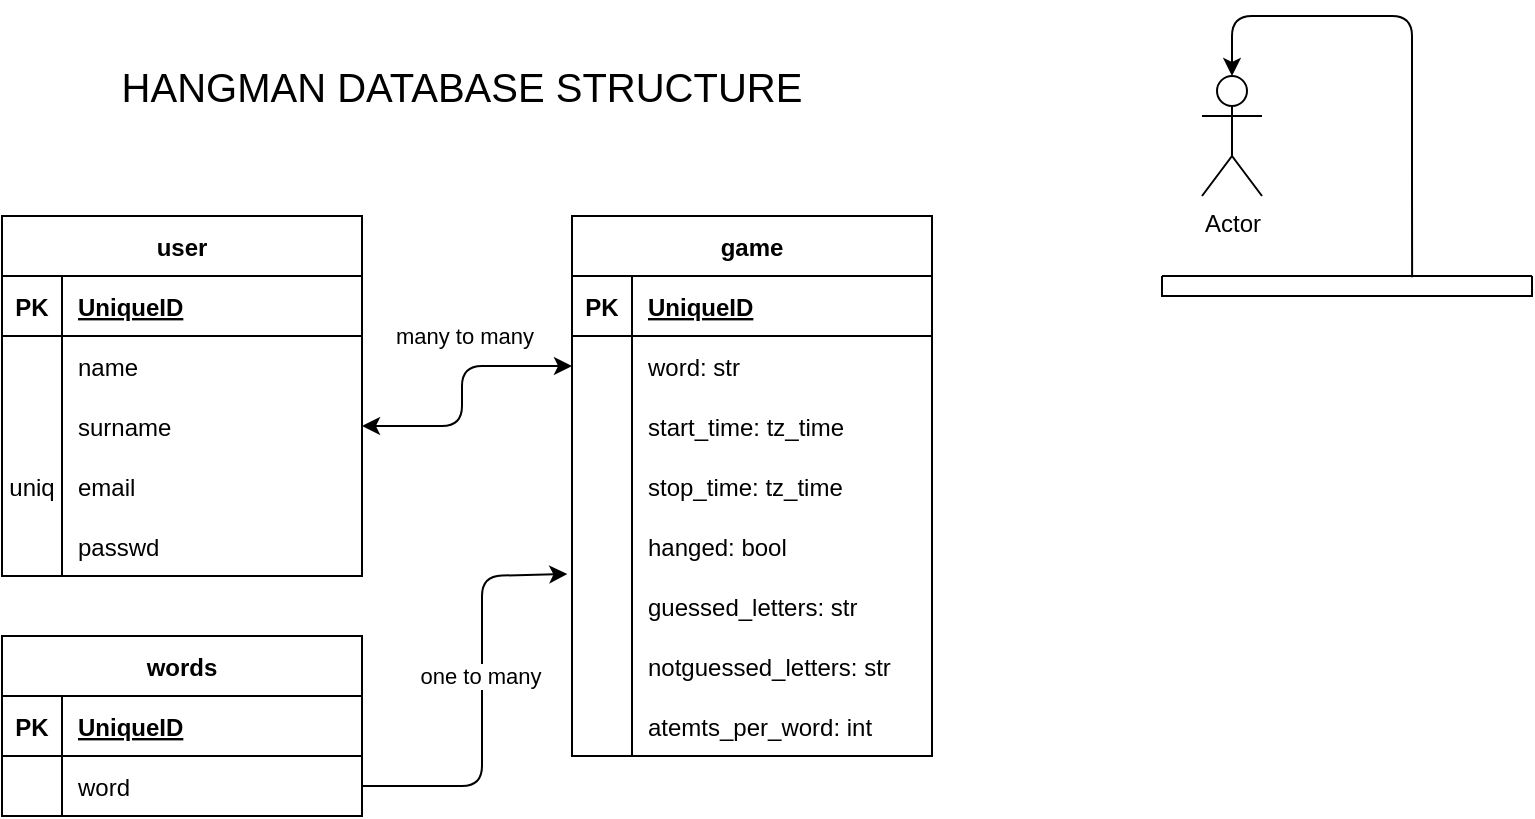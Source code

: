 <mxfile>
    <diagram id="R2nAKbIdOK8O8dThRkTk" name="DATABASE">
        <mxGraphModel dx="302" dy="933" grid="1" gridSize="10" guides="1" tooltips="1" connect="1" arrows="1" fold="1" page="1" pageScale="1" pageWidth="850" pageHeight="1100" math="0" shadow="0">
            <root>
                <mxCell id="0"/>
                <mxCell id="1" parent="0"/>
                <mxCell id="5" value="user" style="shape=table;startSize=30;container=1;collapsible=1;childLayout=tableLayout;fixedRows=1;rowLines=0;fontStyle=1;align=center;resizeLast=1;" parent="1" vertex="1">
                    <mxGeometry x="40" y="120" width="180" height="180" as="geometry"/>
                </mxCell>
                <mxCell id="6" value="" style="shape=tableRow;horizontal=0;startSize=0;swimlaneHead=0;swimlaneBody=0;fillColor=none;collapsible=0;dropTarget=0;points=[[0,0.5],[1,0.5]];portConstraint=eastwest;top=0;left=0;right=0;bottom=1;" parent="5" vertex="1">
                    <mxGeometry y="30" width="180" height="30" as="geometry"/>
                </mxCell>
                <mxCell id="7" value="PK" style="shape=partialRectangle;connectable=0;fillColor=none;top=0;left=0;bottom=0;right=0;fontStyle=1;overflow=hidden;" parent="6" vertex="1">
                    <mxGeometry width="30" height="30" as="geometry">
                        <mxRectangle width="30" height="30" as="alternateBounds"/>
                    </mxGeometry>
                </mxCell>
                <mxCell id="8" value="UniqueID" style="shape=partialRectangle;connectable=0;fillColor=none;top=0;left=0;bottom=0;right=0;align=left;spacingLeft=6;fontStyle=5;overflow=hidden;" parent="6" vertex="1">
                    <mxGeometry x="30" width="150" height="30" as="geometry">
                        <mxRectangle width="150" height="30" as="alternateBounds"/>
                    </mxGeometry>
                </mxCell>
                <mxCell id="9" value="" style="shape=tableRow;horizontal=0;startSize=0;swimlaneHead=0;swimlaneBody=0;fillColor=none;collapsible=0;dropTarget=0;points=[[0,0.5],[1,0.5]];portConstraint=eastwest;top=0;left=0;right=0;bottom=0;" parent="5" vertex="1">
                    <mxGeometry y="60" width="180" height="30" as="geometry"/>
                </mxCell>
                <mxCell id="10" value="" style="shape=partialRectangle;connectable=0;fillColor=none;top=0;left=0;bottom=0;right=0;editable=1;overflow=hidden;" parent="9" vertex="1">
                    <mxGeometry width="30" height="30" as="geometry">
                        <mxRectangle width="30" height="30" as="alternateBounds"/>
                    </mxGeometry>
                </mxCell>
                <mxCell id="11" value="name" style="shape=partialRectangle;connectable=0;fillColor=none;top=0;left=0;bottom=0;right=0;align=left;spacingLeft=6;overflow=hidden;" parent="9" vertex="1">
                    <mxGeometry x="30" width="150" height="30" as="geometry">
                        <mxRectangle width="150" height="30" as="alternateBounds"/>
                    </mxGeometry>
                </mxCell>
                <mxCell id="12" value="" style="shape=tableRow;horizontal=0;startSize=0;swimlaneHead=0;swimlaneBody=0;fillColor=none;collapsible=0;dropTarget=0;points=[[0,0.5],[1,0.5]];portConstraint=eastwest;top=0;left=0;right=0;bottom=0;" parent="5" vertex="1">
                    <mxGeometry y="90" width="180" height="30" as="geometry"/>
                </mxCell>
                <mxCell id="13" value="" style="shape=partialRectangle;connectable=0;fillColor=none;top=0;left=0;bottom=0;right=0;editable=1;overflow=hidden;" parent="12" vertex="1">
                    <mxGeometry width="30" height="30" as="geometry">
                        <mxRectangle width="30" height="30" as="alternateBounds"/>
                    </mxGeometry>
                </mxCell>
                <mxCell id="14" value="surname" style="shape=partialRectangle;connectable=0;fillColor=none;top=0;left=0;bottom=0;right=0;align=left;spacingLeft=6;overflow=hidden;" parent="12" vertex="1">
                    <mxGeometry x="30" width="150" height="30" as="geometry">
                        <mxRectangle width="150" height="30" as="alternateBounds"/>
                    </mxGeometry>
                </mxCell>
                <mxCell id="15" value="" style="shape=tableRow;horizontal=0;startSize=0;swimlaneHead=0;swimlaneBody=0;fillColor=none;collapsible=0;dropTarget=0;points=[[0,0.5],[1,0.5]];portConstraint=eastwest;top=0;left=0;right=0;bottom=0;" parent="5" vertex="1">
                    <mxGeometry y="120" width="180" height="30" as="geometry"/>
                </mxCell>
                <mxCell id="16" value="uniq" style="shape=partialRectangle;connectable=0;fillColor=none;top=0;left=0;bottom=0;right=0;editable=1;overflow=hidden;" parent="15" vertex="1">
                    <mxGeometry width="30" height="30" as="geometry">
                        <mxRectangle width="30" height="30" as="alternateBounds"/>
                    </mxGeometry>
                </mxCell>
                <mxCell id="17" value="email" style="shape=partialRectangle;connectable=0;fillColor=none;top=0;left=0;bottom=0;right=0;align=left;spacingLeft=6;overflow=hidden;" parent="15" vertex="1">
                    <mxGeometry x="30" width="150" height="30" as="geometry">
                        <mxRectangle width="150" height="30" as="alternateBounds"/>
                    </mxGeometry>
                </mxCell>
                <mxCell id="18" value="" style="shape=tableRow;horizontal=0;startSize=0;swimlaneHead=0;swimlaneBody=0;fillColor=none;collapsible=0;dropTarget=0;points=[[0,0.5],[1,0.5]];portConstraint=eastwest;top=0;left=0;right=0;bottom=0;" parent="5" vertex="1">
                    <mxGeometry y="150" width="180" height="30" as="geometry"/>
                </mxCell>
                <mxCell id="19" value="" style="shape=partialRectangle;connectable=0;fillColor=none;top=0;left=0;bottom=0;right=0;editable=1;overflow=hidden;" parent="18" vertex="1">
                    <mxGeometry width="30" height="30" as="geometry">
                        <mxRectangle width="30" height="30" as="alternateBounds"/>
                    </mxGeometry>
                </mxCell>
                <mxCell id="20" value="passwd" style="shape=partialRectangle;connectable=0;fillColor=none;top=0;left=0;bottom=0;right=0;align=left;spacingLeft=6;overflow=hidden;" parent="18" vertex="1">
                    <mxGeometry x="30" width="150" height="30" as="geometry">
                        <mxRectangle width="150" height="30" as="alternateBounds"/>
                    </mxGeometry>
                </mxCell>
                <mxCell id="21" value="words" style="shape=table;startSize=30;container=1;collapsible=1;childLayout=tableLayout;fixedRows=1;rowLines=0;fontStyle=1;align=center;resizeLast=1;" parent="1" vertex="1">
                    <mxGeometry x="40" y="330" width="180" height="90" as="geometry"/>
                </mxCell>
                <mxCell id="22" value="" style="shape=tableRow;horizontal=0;startSize=0;swimlaneHead=0;swimlaneBody=0;fillColor=none;collapsible=0;dropTarget=0;points=[[0,0.5],[1,0.5]];portConstraint=eastwest;top=0;left=0;right=0;bottom=1;" parent="21" vertex="1">
                    <mxGeometry y="30" width="180" height="30" as="geometry"/>
                </mxCell>
                <mxCell id="23" value="PK" style="shape=partialRectangle;connectable=0;fillColor=none;top=0;left=0;bottom=0;right=0;fontStyle=1;overflow=hidden;" parent="22" vertex="1">
                    <mxGeometry width="30" height="30" as="geometry">
                        <mxRectangle width="30" height="30" as="alternateBounds"/>
                    </mxGeometry>
                </mxCell>
                <mxCell id="24" value="UniqueID" style="shape=partialRectangle;connectable=0;fillColor=none;top=0;left=0;bottom=0;right=0;align=left;spacingLeft=6;fontStyle=5;overflow=hidden;" parent="22" vertex="1">
                    <mxGeometry x="30" width="150" height="30" as="geometry">
                        <mxRectangle width="150" height="30" as="alternateBounds"/>
                    </mxGeometry>
                </mxCell>
                <mxCell id="25" value="" style="shape=tableRow;horizontal=0;startSize=0;swimlaneHead=0;swimlaneBody=0;fillColor=none;collapsible=0;dropTarget=0;points=[[0,0.5],[1,0.5]];portConstraint=eastwest;top=0;left=0;right=0;bottom=0;" parent="21" vertex="1">
                    <mxGeometry y="60" width="180" height="30" as="geometry"/>
                </mxCell>
                <mxCell id="26" value="" style="shape=partialRectangle;connectable=0;fillColor=none;top=0;left=0;bottom=0;right=0;editable=1;overflow=hidden;" parent="25" vertex="1">
                    <mxGeometry width="30" height="30" as="geometry">
                        <mxRectangle width="30" height="30" as="alternateBounds"/>
                    </mxGeometry>
                </mxCell>
                <mxCell id="27" value="word" style="shape=partialRectangle;connectable=0;fillColor=none;top=0;left=0;bottom=0;right=0;align=left;spacingLeft=6;overflow=hidden;" parent="25" vertex="1">
                    <mxGeometry x="30" width="150" height="30" as="geometry">
                        <mxRectangle width="150" height="30" as="alternateBounds"/>
                    </mxGeometry>
                </mxCell>
                <mxCell id="34" value="game" style="shape=table;startSize=30;container=1;collapsible=1;childLayout=tableLayout;fixedRows=1;rowLines=0;fontStyle=1;align=center;resizeLast=1;" parent="1" vertex="1">
                    <mxGeometry x="325" y="120" width="180" height="270" as="geometry"/>
                </mxCell>
                <mxCell id="35" value="" style="shape=tableRow;horizontal=0;startSize=0;swimlaneHead=0;swimlaneBody=0;fillColor=none;collapsible=0;dropTarget=0;points=[[0,0.5],[1,0.5]];portConstraint=eastwest;top=0;left=0;right=0;bottom=1;" parent="34" vertex="1">
                    <mxGeometry y="30" width="180" height="30" as="geometry"/>
                </mxCell>
                <mxCell id="36" value="PK" style="shape=partialRectangle;connectable=0;fillColor=none;top=0;left=0;bottom=0;right=0;fontStyle=1;overflow=hidden;" parent="35" vertex="1">
                    <mxGeometry width="30" height="30" as="geometry">
                        <mxRectangle width="30" height="30" as="alternateBounds"/>
                    </mxGeometry>
                </mxCell>
                <mxCell id="37" value="UniqueID" style="shape=partialRectangle;connectable=0;fillColor=none;top=0;left=0;bottom=0;right=0;align=left;spacingLeft=6;fontStyle=5;overflow=hidden;" parent="35" vertex="1">
                    <mxGeometry x="30" width="150" height="30" as="geometry">
                        <mxRectangle width="150" height="30" as="alternateBounds"/>
                    </mxGeometry>
                </mxCell>
                <mxCell id="38" value="" style="shape=tableRow;horizontal=0;startSize=0;swimlaneHead=0;swimlaneBody=0;fillColor=none;collapsible=0;dropTarget=0;points=[[0,0.5],[1,0.5]];portConstraint=eastwest;top=0;left=0;right=0;bottom=0;" parent="34" vertex="1">
                    <mxGeometry y="60" width="180" height="30" as="geometry"/>
                </mxCell>
                <mxCell id="39" value="" style="shape=partialRectangle;connectable=0;fillColor=none;top=0;left=0;bottom=0;right=0;editable=1;overflow=hidden;" parent="38" vertex="1">
                    <mxGeometry width="30" height="30" as="geometry">
                        <mxRectangle width="30" height="30" as="alternateBounds"/>
                    </mxGeometry>
                </mxCell>
                <mxCell id="40" value="word: str" style="shape=partialRectangle;connectable=0;fillColor=none;top=0;left=0;bottom=0;right=0;align=left;spacingLeft=6;overflow=hidden;" parent="38" vertex="1">
                    <mxGeometry x="30" width="150" height="30" as="geometry">
                        <mxRectangle width="150" height="30" as="alternateBounds"/>
                    </mxGeometry>
                </mxCell>
                <mxCell id="44" value="" style="shape=tableRow;horizontal=0;startSize=0;swimlaneHead=0;swimlaneBody=0;fillColor=none;collapsible=0;dropTarget=0;points=[[0,0.5],[1,0.5]];portConstraint=eastwest;top=0;left=0;right=0;bottom=0;" parent="34" vertex="1">
                    <mxGeometry y="90" width="180" height="30" as="geometry"/>
                </mxCell>
                <mxCell id="45" value="" style="shape=partialRectangle;connectable=0;fillColor=none;top=0;left=0;bottom=0;right=0;editable=1;overflow=hidden;" parent="44" vertex="1">
                    <mxGeometry width="30" height="30" as="geometry">
                        <mxRectangle width="30" height="30" as="alternateBounds"/>
                    </mxGeometry>
                </mxCell>
                <mxCell id="46" value="start_time: tz_time" style="shape=partialRectangle;connectable=0;fillColor=none;top=0;left=0;bottom=0;right=0;align=left;spacingLeft=6;overflow=hidden;" parent="44" vertex="1">
                    <mxGeometry x="30" width="150" height="30" as="geometry">
                        <mxRectangle width="150" height="30" as="alternateBounds"/>
                    </mxGeometry>
                </mxCell>
                <mxCell id="47" value="" style="shape=tableRow;horizontal=0;startSize=0;swimlaneHead=0;swimlaneBody=0;fillColor=none;collapsible=0;dropTarget=0;points=[[0,0.5],[1,0.5]];portConstraint=eastwest;top=0;left=0;right=0;bottom=0;" parent="34" vertex="1">
                    <mxGeometry y="120" width="180" height="30" as="geometry"/>
                </mxCell>
                <mxCell id="48" value="" style="shape=partialRectangle;connectable=0;fillColor=none;top=0;left=0;bottom=0;right=0;editable=1;overflow=hidden;" parent="47" vertex="1">
                    <mxGeometry width="30" height="30" as="geometry">
                        <mxRectangle width="30" height="30" as="alternateBounds"/>
                    </mxGeometry>
                </mxCell>
                <mxCell id="49" value="stop_time: tz_time" style="shape=partialRectangle;connectable=0;fillColor=none;top=0;left=0;bottom=0;right=0;align=left;spacingLeft=6;overflow=hidden;" parent="47" vertex="1">
                    <mxGeometry x="30" width="150" height="30" as="geometry">
                        <mxRectangle width="150" height="30" as="alternateBounds"/>
                    </mxGeometry>
                </mxCell>
                <mxCell id="41" value="" style="shape=tableRow;horizontal=0;startSize=0;swimlaneHead=0;swimlaneBody=0;fillColor=none;collapsible=0;dropTarget=0;points=[[0,0.5],[1,0.5]];portConstraint=eastwest;top=0;left=0;right=0;bottom=0;" parent="34" vertex="1">
                    <mxGeometry y="150" width="180" height="30" as="geometry"/>
                </mxCell>
                <mxCell id="42" value="" style="shape=partialRectangle;connectable=0;fillColor=none;top=0;left=0;bottom=0;right=0;editable=1;overflow=hidden;" parent="41" vertex="1">
                    <mxGeometry width="30" height="30" as="geometry">
                        <mxRectangle width="30" height="30" as="alternateBounds"/>
                    </mxGeometry>
                </mxCell>
                <mxCell id="43" value="hanged: bool" style="shape=partialRectangle;connectable=0;fillColor=none;top=0;left=0;bottom=0;right=0;align=left;spacingLeft=6;overflow=hidden;" parent="41" vertex="1">
                    <mxGeometry x="30" width="150" height="30" as="geometry">
                        <mxRectangle width="150" height="30" as="alternateBounds"/>
                    </mxGeometry>
                </mxCell>
                <mxCell id="53" value="" style="shape=tableRow;horizontal=0;startSize=0;swimlaneHead=0;swimlaneBody=0;fillColor=none;collapsible=0;dropTarget=0;points=[[0,0.5],[1,0.5]];portConstraint=eastwest;top=0;left=0;right=0;bottom=0;" parent="34" vertex="1">
                    <mxGeometry y="180" width="180" height="30" as="geometry"/>
                </mxCell>
                <mxCell id="54" value="" style="shape=partialRectangle;connectable=0;fillColor=none;top=0;left=0;bottom=0;right=0;editable=1;overflow=hidden;" parent="53" vertex="1">
                    <mxGeometry width="30" height="30" as="geometry">
                        <mxRectangle width="30" height="30" as="alternateBounds"/>
                    </mxGeometry>
                </mxCell>
                <mxCell id="55" value="guessed_letters: str" style="shape=partialRectangle;connectable=0;fillColor=none;top=0;left=0;bottom=0;right=0;align=left;spacingLeft=6;overflow=hidden;" parent="53" vertex="1">
                    <mxGeometry x="30" width="150" height="30" as="geometry">
                        <mxRectangle width="150" height="30" as="alternateBounds"/>
                    </mxGeometry>
                </mxCell>
                <mxCell id="59" value="" style="shape=tableRow;horizontal=0;startSize=0;swimlaneHead=0;swimlaneBody=0;fillColor=none;collapsible=0;dropTarget=0;points=[[0,0.5],[1,0.5]];portConstraint=eastwest;top=0;left=0;right=0;bottom=0;" parent="34" vertex="1">
                    <mxGeometry y="210" width="180" height="30" as="geometry"/>
                </mxCell>
                <mxCell id="60" value="" style="shape=partialRectangle;connectable=0;fillColor=none;top=0;left=0;bottom=0;right=0;editable=1;overflow=hidden;" parent="59" vertex="1">
                    <mxGeometry width="30" height="30" as="geometry">
                        <mxRectangle width="30" height="30" as="alternateBounds"/>
                    </mxGeometry>
                </mxCell>
                <mxCell id="61" value="notguessed_letters: str" style="shape=partialRectangle;connectable=0;fillColor=none;top=0;left=0;bottom=0;right=0;align=left;spacingLeft=6;overflow=hidden;" parent="59" vertex="1">
                    <mxGeometry x="30" width="150" height="30" as="geometry">
                        <mxRectangle width="150" height="30" as="alternateBounds"/>
                    </mxGeometry>
                </mxCell>
                <mxCell id="84" value="" style="shape=tableRow;horizontal=0;startSize=0;swimlaneHead=0;swimlaneBody=0;fillColor=none;collapsible=0;dropTarget=0;points=[[0,0.5],[1,0.5]];portConstraint=eastwest;top=0;left=0;right=0;bottom=0;" vertex="1" parent="34">
                    <mxGeometry y="240" width="180" height="30" as="geometry"/>
                </mxCell>
                <mxCell id="85" value="" style="shape=partialRectangle;connectable=0;fillColor=none;top=0;left=0;bottom=0;right=0;editable=1;overflow=hidden;" vertex="1" parent="84">
                    <mxGeometry width="30" height="30" as="geometry">
                        <mxRectangle width="30" height="30" as="alternateBounds"/>
                    </mxGeometry>
                </mxCell>
                <mxCell id="86" value="atemts_per_word: int" style="shape=partialRectangle;connectable=0;fillColor=none;top=0;left=0;bottom=0;right=0;align=left;spacingLeft=6;overflow=hidden;" vertex="1" parent="84">
                    <mxGeometry x="30" width="150" height="30" as="geometry">
                        <mxRectangle width="150" height="30" as="alternateBounds"/>
                    </mxGeometry>
                </mxCell>
                <mxCell id="67" style="edgeStyle=none;html=1;exitX=1;exitY=0.5;exitDx=0;exitDy=0;entryX=-0.013;entryY=-0.033;entryDx=0;entryDy=0;entryPerimeter=0;" parent="1" source="25" target="53" edge="1">
                    <mxGeometry relative="1" as="geometry">
                        <Array as="points">
                            <mxPoint x="280" y="405"/>
                            <mxPoint x="280" y="300"/>
                        </Array>
                    </mxGeometry>
                </mxCell>
                <mxCell id="70" value="one to many" style="edgeLabel;html=1;align=center;verticalAlign=middle;resizable=0;points=[];" parent="67" vertex="1" connectable="0">
                    <mxGeometry x="-0.008" y="1" relative="1" as="geometry">
                        <mxPoint y="-12" as="offset"/>
                    </mxGeometry>
                </mxCell>
                <mxCell id="68" value="" style="endArrow=classic;startArrow=classic;html=1;exitX=1;exitY=0.5;exitDx=0;exitDy=0;entryX=0;entryY=0.5;entryDx=0;entryDy=0;" parent="1" source="12" target="38" edge="1">
                    <mxGeometry width="50" height="50" relative="1" as="geometry">
                        <mxPoint x="560" y="560" as="sourcePoint"/>
                        <mxPoint x="610" y="510" as="targetPoint"/>
                        <Array as="points">
                            <mxPoint x="270" y="225"/>
                            <mxPoint x="270" y="195"/>
                        </Array>
                    </mxGeometry>
                </mxCell>
                <mxCell id="69" value="many to many" style="edgeLabel;html=1;align=center;verticalAlign=middle;resizable=0;points=[];" parent="68" vertex="1" connectable="0">
                    <mxGeometry x="-0.326" y="-1" relative="1" as="geometry">
                        <mxPoint x="5" y="-46" as="offset"/>
                    </mxGeometry>
                </mxCell>
                <mxCell id="71" value="Actor" style="shape=umlActor;verticalLabelPosition=bottom;verticalAlign=top;html=1;outlineConnect=0;" parent="1" vertex="1">
                    <mxGeometry x="640" y="50" width="30" height="60" as="geometry"/>
                </mxCell>
                <mxCell id="80" style="edgeStyle=none;html=1;exitX=0.676;exitY=0.068;exitDx=0;exitDy=0;entryX=0.5;entryY=0;entryDx=0;entryDy=0;entryPerimeter=0;exitPerimeter=0;" parent="1" source="79" target="71" edge="1">
                    <mxGeometry relative="1" as="geometry">
                        <Array as="points">
                            <mxPoint x="745" y="100"/>
                            <mxPoint x="745" y="20"/>
                            <mxPoint x="655" y="20"/>
                        </Array>
                    </mxGeometry>
                </mxCell>
                <mxCell id="79" value="" style="swimlane;startSize=0;" parent="1" vertex="1">
                    <mxGeometry x="620" y="150" width="185" height="10" as="geometry"/>
                </mxCell>
                <mxCell id="83" value="HANGMAN DATABASE STRUCTURE" style="text;html=1;strokeColor=none;fillColor=none;align=center;verticalAlign=middle;whiteSpace=wrap;rounded=0;fontSize=20;" parent="1" vertex="1">
                    <mxGeometry x="70" y="40" width="400" height="30" as="geometry"/>
                </mxCell>
            </root>
        </mxGraphModel>
    </diagram>
    <diagram id="u1mCkxj_g1vhBPQhgOEF" name="Game structure">
        <mxGraphModel dx="2364" dy="1502" grid="1" gridSize="10" guides="1" tooltips="1" connect="1" arrows="1" fold="1" page="1" pageScale="1" pageWidth="850" pageHeight="1100" math="0" shadow="0">
            <root>
                <mxCell id="0"/>
                <mxCell id="1" parent="0"/>
                <mxCell id="xpWBtnyMXKnIYf72hh_f-1" value="Actor" style="shape=umlActor;verticalLabelPosition=bottom;verticalAlign=top;html=1;outlineConnect=0;" parent="1" vertex="1">
                    <mxGeometry x="640" y="50" width="30" height="60" as="geometry"/>
                </mxCell>
                <mxCell id="xpWBtnyMXKnIYf72hh_f-2" style="edgeStyle=none;html=1;exitX=0.676;exitY=0.068;exitDx=0;exitDy=0;entryX=0.5;entryY=0;entryDx=0;entryDy=0;entryPerimeter=0;exitPerimeter=0;" parent="1" source="xpWBtnyMXKnIYf72hh_f-3" target="xpWBtnyMXKnIYf72hh_f-1" edge="1">
                    <mxGeometry relative="1" as="geometry">
                        <Array as="points">
                            <mxPoint x="745" y="100"/>
                            <mxPoint x="745" y="20"/>
                            <mxPoint x="655" y="20"/>
                        </Array>
                    </mxGeometry>
                </mxCell>
                <mxCell id="xpWBtnyMXKnIYf72hh_f-3" value="" style="swimlane;startSize=0;" parent="1" vertex="1">
                    <mxGeometry x="620" y="150" width="185" height="10" as="geometry"/>
                </mxCell>
                <mxCell id="xpWBtnyMXKnIYf72hh_f-4" value="HANGMAN GAME STRUCTURE" style="text;html=1;strokeColor=none;fillColor=none;align=center;verticalAlign=middle;whiteSpace=wrap;rounded=0;fontSize=20;" parent="1" vertex="1">
                    <mxGeometry x="100" y="80" width="400" height="30" as="geometry"/>
                </mxCell>
                <mxCell id="xpWBtnyMXKnIYf72hh_f-6" value="check db record or create new record in db (user) 1.1" style="shape=step;perimeter=stepPerimeter;whiteSpace=wrap;html=1;fixedSize=1;fontSize=14;fontStyle=2;labelBackgroundColor=default;" parent="1" vertex="1">
                    <mxGeometry x="190" y="200" width="390" height="65" as="geometry"/>
                </mxCell>
                <mxCell id="xpWBtnyMXKnIYf72hh_f-10" value="get random word from db 1.3" style="shape=step;perimeter=stepPerimeter;whiteSpace=wrap;html=1;fixedSize=1;fontSize=14;fontStyle=2;labelBackgroundColor=default;" parent="1" vertex="1">
                    <mxGeometry x="60" y="320" width="232.5" height="65" as="geometry"/>
                </mxCell>
                <mxCell id="xpWBtnyMXKnIYf72hh_f-12" value="&lt;span style=&quot;font-style: normal; background-color: rgb(42, 37, 47);&quot;&gt;register or login user 1.0&lt;/span&gt;" style="shape=step;perimeter=stepPerimeter;whiteSpace=wrap;html=1;fixedSize=1;fontSize=14;fontStyle=2;labelBackgroundColor=default;" parent="1" vertex="1">
                    <mxGeometry x="20" y="200" width="195" height="65" as="geometry"/>
                </mxCell>
                <mxCell id="xpWBtnyMXKnIYf72hh_f-13" value="&lt;span style=&quot;font-style: normal; background-color: rgb(42, 37, 47);&quot;&gt;start a game 1.2&lt;/span&gt;" style="shape=step;perimeter=stepPerimeter;whiteSpace=wrap;html=1;fixedSize=1;fontSize=14;fontStyle=2;labelBackgroundColor=default;" parent="1" vertex="1">
                    <mxGeometry x="540" y="200" width="160" height="65" as="geometry"/>
                </mxCell>
                <mxCell id="xpWBtnyMXKnIYf72hh_f-15" value="hide word by _ _ _ _ _ and show 1.4" style="shape=step;perimeter=stepPerimeter;whiteSpace=wrap;html=1;fixedSize=1;fontSize=14;fontStyle=2;labelBackgroundColor=default;" parent="1" vertex="1">
                    <mxGeometry x="270" y="320" width="290" height="65" as="geometry"/>
                </mxCell>
                <mxCell id="xpWBtnyMXKnIYf72hh_f-21" style="edgeStyle=none;html=1;exitX=1;exitY=0.5;exitDx=0;exitDy=0;entryX=0.5;entryY=0;entryDx=0;entryDy=0;fontSize=14;" parent="1" source="xpWBtnyMXKnIYf72hh_f-16" target="xpWBtnyMXKnIYf72hh_f-19" edge="1">
                    <mxGeometry relative="1" as="geometry">
                        <Array as="points">
                            <mxPoint x="395" y="483"/>
                            <mxPoint x="395" y="590"/>
                        </Array>
                    </mxGeometry>
                </mxCell>
                <mxCell id="xpWBtnyMXKnIYf72hh_f-16" value="store start game time 1.5" style="shape=step;perimeter=stepPerimeter;whiteSpace=wrap;html=1;fixedSize=1;fontSize=14;fontStyle=2;labelBackgroundColor=default;" parent="1" vertex="1">
                    <mxGeometry x="120" y="450" width="220" height="65" as="geometry"/>
                </mxCell>
                <mxCell id="xpWBtnyMXKnIYf72hh_f-22" style="edgeStyle=none;html=1;exitX=0;exitY=0.5;exitDx=0;exitDy=0;entryX=0.5;entryY=0;entryDx=0;entryDy=0;fontSize=14;" parent="1" source="xpWBtnyMXKnIYf72hh_f-19" target="xpWBtnyMXKnIYf72hh_f-20" edge="1">
                    <mxGeometry relative="1" as="geometry">
                        <Array as="points">
                            <mxPoint x="165" y="600"/>
                        </Array>
                    </mxGeometry>
                </mxCell>
                <mxCell id="xpWBtnyMXKnIYf72hh_f-23" value="if word guessed" style="edgeLabel;html=1;align=center;verticalAlign=middle;resizable=0;points=[];fontSize=14;" parent="xpWBtnyMXKnIYf72hh_f-22" vertex="1" connectable="0">
                    <mxGeometry x="-0.369" y="1" relative="1" as="geometry">
                        <mxPoint as="offset"/>
                    </mxGeometry>
                </mxCell>
                <mxCell id="rllwYhSShns4ZNSzqrhM-15" style="edgeStyle=none;html=1;exitX=1;exitY=0.5;exitDx=0;exitDy=0;fontSize=14;entryX=0.5;entryY=0;entryDx=0;entryDy=0;" parent="1" source="xpWBtnyMXKnIYf72hh_f-19" target="rllwYhSShns4ZNSzqrhM-9" edge="1">
                    <mxGeometry relative="1" as="geometry">
                        <mxPoint x="645" y="620" as="targetPoint"/>
                        <Array as="points">
                            <mxPoint x="605" y="600"/>
                        </Array>
                    </mxGeometry>
                </mxCell>
                <mxCell id="rllwYhSShns4ZNSzqrhM-16" value="if word not guessed" style="edgeLabel;html=1;align=center;verticalAlign=middle;resizable=0;points=[];fontSize=14;" parent="rllwYhSShns4ZNSzqrhM-15" vertex="1" connectable="0">
                    <mxGeometry x="-0.302" relative="1" as="geometry">
                        <mxPoint as="offset"/>
                    </mxGeometry>
                </mxCell>
                <mxCell id="xpWBtnyMXKnIYf72hh_f-19" value="" style="rhombus;whiteSpace=wrap;html=1;labelBackgroundColor=#FFFF99;fontSize=14;" parent="1" vertex="1">
                    <mxGeometry x="350" y="560" width="80" height="80" as="geometry"/>
                </mxCell>
                <mxCell id="rllwYhSShns4ZNSzqrhM-1" style="edgeStyle=none;html=1;exitX=0.5;exitY=1;exitDx=0;exitDy=0;entryX=0.5;entryY=0;entryDx=0;entryDy=0;fontSize=14;" parent="1" source="xpWBtnyMXKnIYf72hh_f-20" target="xpWBtnyMXKnIYf72hh_f-24" edge="1">
                    <mxGeometry relative="1" as="geometry"/>
                </mxCell>
                <mxCell id="xpWBtnyMXKnIYf72hh_f-20" value="&lt;span style=&quot;font-style: italic;&quot;&gt;store end of guessed word time 2.0&lt;/span&gt;" style="rounded=0;whiteSpace=wrap;html=1;labelBackgroundColor=#18141d;fontSize=14;" parent="1" vertex="1">
                    <mxGeometry x="90" y="640" width="150" height="60" as="geometry"/>
                </mxCell>
                <mxCell id="rllwYhSShns4ZNSzqrhM-4" style="edgeStyle=none;html=1;exitX=0.5;exitY=1;exitDx=0;exitDy=0;entryX=0.5;entryY=0;entryDx=0;entryDy=0;fontSize=14;" parent="1" source="xpWBtnyMXKnIYf72hh_f-24" target="rllwYhSShns4ZNSzqrhM-3" edge="1">
                    <mxGeometry relative="1" as="geometry"/>
                </mxCell>
                <mxCell id="xpWBtnyMXKnIYf72hh_f-24" value="&lt;span style=&quot;font-style: italic;&quot;&gt;store gussed letters&amp;nbsp; 2.1&lt;/span&gt;" style="rounded=0;whiteSpace=wrap;html=1;labelBackgroundColor=#18141d;fontSize=14;" parent="1" vertex="1">
                    <mxGeometry x="90" y="720" width="150" height="50" as="geometry"/>
                </mxCell>
                <mxCell id="rllwYhSShns4ZNSzqrhM-6" style="edgeStyle=none;html=1;exitX=0.5;exitY=1;exitDx=0;exitDy=0;entryX=0.5;entryY=0;entryDx=0;entryDy=0;fontSize=14;" parent="1" source="rllwYhSShns4ZNSzqrhM-3" target="rllwYhSShns4ZNSzqrhM-5" edge="1">
                    <mxGeometry relative="1" as="geometry"/>
                </mxCell>
                <mxCell id="rllwYhSShns4ZNSzqrhM-3" value="&lt;span style=&quot;font-style: italic;&quot;&gt;store notgussed letters 2.2&amp;nbsp;&lt;/span&gt;" style="rounded=0;whiteSpace=wrap;html=1;labelBackgroundColor=#18141d;fontSize=14;" parent="1" vertex="1">
                    <mxGeometry x="90" y="790" width="150" height="50" as="geometry"/>
                </mxCell>
                <mxCell id="rllwYhSShns4ZNSzqrhM-7" style="edgeStyle=none;html=1;fontSize=14;entryX=0.5;entryY=1;entryDx=0;entryDy=0;" parent="1" source="rllwYhSShns4ZNSzqrhM-5" target="xpWBtnyMXKnIYf72hh_f-10" edge="1">
                    <mxGeometry relative="1" as="geometry">
                        <mxPoint x="165" y="860" as="targetPoint"/>
                        <Array as="points">
                            <mxPoint x="165" y="970"/>
                            <mxPoint x="20" y="970"/>
                            <mxPoint x="20" y="420"/>
                            <mxPoint x="60" y="420"/>
                            <mxPoint x="176" y="420"/>
                        </Array>
                    </mxGeometry>
                </mxCell>
                <mxCell id="rllwYhSShns4ZNSzqrhM-5" value="&lt;span style=&quot;font-style: italic;&quot;&gt;begin the game&lt;/span&gt;" style="rounded=0;whiteSpace=wrap;html=1;labelBackgroundColor=#18141d;fontSize=14;" parent="1" vertex="1">
                    <mxGeometry x="90" y="860" width="150" height="50" as="geometry"/>
                </mxCell>
                <mxCell id="rllwYhSShns4ZNSzqrhM-23" style="edgeStyle=none;html=1;exitX=0.5;exitY=1;exitDx=0;exitDy=0;entryX=0.5;entryY=0;entryDx=0;entryDy=0;fontSize=14;" parent="1" source="rllwYhSShns4ZNSzqrhM-9" target="rllwYhSShns4ZNSzqrhM-18" edge="1">
                    <mxGeometry relative="1" as="geometry"/>
                </mxCell>
                <mxCell id="rllwYhSShns4ZNSzqrhM-9" value="&lt;span style=&quot;font-style: italic;&quot;&gt;store end of guessed word time 2.0&lt;/span&gt;" style="rounded=0;whiteSpace=wrap;html=1;labelBackgroundColor=#18141d;fontSize=14;" parent="1" vertex="1">
                    <mxGeometry x="530" y="640" width="150" height="50" as="geometry"/>
                </mxCell>
                <mxCell id="rllwYhSShns4ZNSzqrhM-10" style="edgeStyle=none;html=1;exitX=0.5;exitY=1;exitDx=0;exitDy=0;entryX=0.5;entryY=0;entryDx=0;entryDy=0;fontSize=14;" parent="1" source="rllwYhSShns4ZNSzqrhM-11" target="rllwYhSShns4ZNSzqrhM-13" edge="1">
                    <mxGeometry relative="1" as="geometry"/>
                </mxCell>
                <mxCell id="rllwYhSShns4ZNSzqrhM-11" value="&lt;span style=&quot;font-style: italic;&quot;&gt;store gussed letters 2.1&amp;nbsp;&lt;/span&gt;" style="rounded=0;whiteSpace=wrap;html=1;labelBackgroundColor=#18141d;fontSize=14;" parent="1" vertex="1">
                    <mxGeometry x="530" y="780" width="150" height="50" as="geometry"/>
                </mxCell>
                <mxCell id="rllwYhSShns4ZNSzqrhM-12" style="edgeStyle=none;html=1;exitX=0.5;exitY=1;exitDx=0;exitDy=0;entryX=0.5;entryY=0;entryDx=0;entryDy=0;fontSize=14;" parent="1" source="rllwYhSShns4ZNSzqrhM-13" target="rllwYhSShns4ZNSzqrhM-14" edge="1">
                    <mxGeometry relative="1" as="geometry"/>
                </mxCell>
                <mxCell id="rllwYhSShns4ZNSzqrhM-13" value="&lt;span style=&quot;font-style: italic;&quot;&gt;store notgussed letters 2.2&amp;nbsp;&lt;/span&gt;" style="rounded=0;whiteSpace=wrap;html=1;labelBackgroundColor=#18141d;fontSize=14;" parent="1" vertex="1">
                    <mxGeometry x="530" y="850" width="150" height="50" as="geometry"/>
                </mxCell>
                <mxCell id="rllwYhSShns4ZNSzqrhM-21" style="edgeStyle=none;html=1;exitX=0.5;exitY=1;exitDx=0;exitDy=0;entryX=0.5;entryY=0;entryDx=0;entryDy=0;fontSize=14;" parent="1" source="rllwYhSShns4ZNSzqrhM-14" target="xpWBtnyMXKnIYf72hh_f-10" edge="1">
                    <mxGeometry relative="1" as="geometry">
                        <Array as="points">
                            <mxPoint x="605" y="1020"/>
                            <mxPoint x="760" y="1020"/>
                            <mxPoint x="760" y="690"/>
                            <mxPoint x="760" y="360"/>
                            <mxPoint x="760" y="290"/>
                            <mxPoint x="750" y="290"/>
                            <mxPoint x="176" y="290"/>
                        </Array>
                    </mxGeometry>
                </mxCell>
                <mxCell id="rllwYhSShns4ZNSzqrhM-14" value="&lt;span style=&quot;font-style: italic;&quot;&gt;begin the game&lt;/span&gt;" style="rounded=0;whiteSpace=wrap;html=1;labelBackgroundColor=#18141d;fontSize=14;" parent="1" vertex="1">
                    <mxGeometry x="530" y="920" width="150" height="50" as="geometry"/>
                </mxCell>
                <mxCell id="rllwYhSShns4ZNSzqrhM-24" style="edgeStyle=none;html=1;exitX=0.5;exitY=1;exitDx=0;exitDy=0;entryX=0.5;entryY=0;entryDx=0;entryDy=0;fontSize=14;" parent="1" source="rllwYhSShns4ZNSzqrhM-18" target="rllwYhSShns4ZNSzqrhM-11" edge="1">
                    <mxGeometry relative="1" as="geometry"/>
                </mxCell>
                <mxCell id="rllwYhSShns4ZNSzqrhM-18" value="&lt;span style=&quot;font-style: italic;&quot;&gt;hang 3.0&lt;/span&gt;" style="rounded=0;whiteSpace=wrap;html=1;labelBackgroundColor=#18141d;fontSize=14;" parent="1" vertex="1">
                    <mxGeometry x="530" y="710" width="150" height="50" as="geometry"/>
                </mxCell>
            </root>
        </mxGraphModel>
    </diagram>
    <diagram id="htCmK6miZT2Sm3a6Cl4b" name="Code">
        <mxGraphModel dx="525" dy="756" grid="1" gridSize="10" guides="1" tooltips="1" connect="1" arrows="1" fold="1" page="1" pageScale="1" pageWidth="850" pageHeight="1100" math="0" shadow="0">
            <root>
                <mxCell id="0"/>
                <mxCell id="1" parent="0"/>
                <mxCell id="aHlfjhkWJ9EdSEEA4FRb-1" value="Actor" style="shape=umlActor;verticalLabelPosition=bottom;verticalAlign=top;html=1;outlineConnect=0;" parent="1" vertex="1">
                    <mxGeometry x="640" y="50" width="30" height="60" as="geometry"/>
                </mxCell>
                <mxCell id="aHlfjhkWJ9EdSEEA4FRb-2" style="edgeStyle=none;html=1;exitX=0.676;exitY=0.068;exitDx=0;exitDy=0;entryX=0.5;entryY=0;entryDx=0;entryDy=0;entryPerimeter=0;exitPerimeter=0;" parent="1" source="aHlfjhkWJ9EdSEEA4FRb-3" target="aHlfjhkWJ9EdSEEA4FRb-1" edge="1">
                    <mxGeometry relative="1" as="geometry">
                        <Array as="points">
                            <mxPoint x="745" y="100"/>
                            <mxPoint x="745" y="20"/>
                            <mxPoint x="655" y="20"/>
                        </Array>
                    </mxGeometry>
                </mxCell>
                <mxCell id="aHlfjhkWJ9EdSEEA4FRb-3" value="" style="swimlane;startSize=0;" parent="1" vertex="1">
                    <mxGeometry x="620" y="150" width="185" height="10" as="geometry"/>
                </mxCell>
                <mxCell id="aHlfjhkWJ9EdSEEA4FRb-4" value="Žodžio paruošimas žaidimui" style="text;html=1;strokeColor=none;fillColor=none;align=center;verticalAlign=middle;whiteSpace=wrap;rounded=0;fontSize=20;" parent="1" vertex="1">
                    <mxGeometry x="150" y="80" width="400" height="30" as="geometry"/>
                </mxCell>
                <mxCell id="tdaf4XD1Wxgf91JWzoz6-21" style="edgeStyle=none;html=1;entryX=0.5;entryY=0;entryDx=0;entryDy=0;fontColor=#f50a0a;" parent="1" source="tdaf4XD1Wxgf91JWzoz6-1" target="tdaf4XD1Wxgf91JWzoz6-2" edge="1">
                    <mxGeometry relative="1" as="geometry"/>
                </mxCell>
                <mxCell id="tdaf4XD1Wxgf91JWzoz6-1" value="Get word from db" style="rounded=0;whiteSpace=wrap;html=1;" parent="1" vertex="1">
                    <mxGeometry x="80" y="200" width="140" height="50" as="geometry"/>
                </mxCell>
                <mxCell id="tdaf4XD1Wxgf91JWzoz6-22" style="edgeStyle=none;html=1;exitX=0.5;exitY=1;exitDx=0;exitDy=0;entryX=0.5;entryY=0;entryDx=0;entryDy=0;fontColor=#f50a0a;" parent="1" source="tdaf4XD1Wxgf91JWzoz6-2" target="tdaf4XD1Wxgf91JWzoz6-3" edge="1">
                    <mxGeometry relative="1" as="geometry"/>
                </mxCell>
                <mxCell id="tdaf4XD1Wxgf91JWzoz6-2" value="Calculate word lenght" style="rounded=0;whiteSpace=wrap;html=1;" parent="1" vertex="1">
                    <mxGeometry x="80" y="270" width="140" height="50" as="geometry"/>
                </mxCell>
                <mxCell id="tdaf4XD1Wxgf91JWzoz6-23" style="edgeStyle=none;html=1;entryX=0.5;entryY=0;entryDx=0;entryDy=0;fontColor=#f50a0a;" parent="1" source="tdaf4XD1Wxgf91JWzoz6-3" target="tdaf4XD1Wxgf91JWzoz6-4" edge="1">
                    <mxGeometry relative="1" as="geometry"/>
                </mxCell>
                <mxCell id="tdaf4XD1Wxgf91JWzoz6-3" value="Split word in list" style="rounded=0;whiteSpace=wrap;html=1;" parent="1" vertex="1">
                    <mxGeometry x="80" y="340" width="140" height="50" as="geometry"/>
                </mxCell>
                <mxCell id="tdaf4XD1Wxgf91JWzoz6-24" style="edgeStyle=none;html=1;exitX=0.5;exitY=1;exitDx=0;exitDy=0;entryX=0.5;entryY=0;entryDx=0;entryDy=0;fontColor=#f50a0a;" parent="1" source="tdaf4XD1Wxgf91JWzoz6-4" target="tdaf4XD1Wxgf91JWzoz6-6" edge="1">
                    <mxGeometry relative="1" as="geometry"/>
                </mxCell>
                <mxCell id="tdaf4XD1Wxgf91JWzoz6-4" value="Make list with geted word lenght" style="rounded=0;whiteSpace=wrap;html=1;" parent="1" vertex="1">
                    <mxGeometry x="80" y="410" width="140" height="50" as="geometry"/>
                </mxCell>
                <mxCell id="tdaf4XD1Wxgf91JWzoz6-5" value="+ leter: str" style="text;strokeColor=none;fillColor=none;align=left;verticalAlign=top;spacingLeft=4;spacingRight=4;overflow=hidden;rotatable=0;points=[[0,0.5],[1,0.5]];portConstraint=eastwest;" parent="1" vertex="1">
                    <mxGeometry x="230" y="480" width="100" height="26" as="geometry"/>
                </mxCell>
                <mxCell id="tdaf4XD1Wxgf91JWzoz6-8" style="edgeStyle=none;html=1;entryX=0;entryY=0.5;entryDx=0;entryDy=0;entryPerimeter=0;fontColor=#f50a0a;" parent="1" source="tdaf4XD1Wxgf91JWzoz6-6" target="tdaf4XD1Wxgf91JWzoz6-7" edge="1">
                    <mxGeometry relative="1" as="geometry"/>
                </mxCell>
                <mxCell id="tdaf4XD1Wxgf91JWzoz6-25" style="edgeStyle=none;html=1;exitX=0.5;exitY=1;exitDx=0;exitDy=0;entryX=0.5;entryY=0;entryDx=0;entryDy=0;fontColor=#f50a0a;" parent="1" source="tdaf4XD1Wxgf91JWzoz6-6" target="tdaf4XD1Wxgf91JWzoz6-9" edge="1">
                    <mxGeometry relative="1" as="geometry"/>
                </mxCell>
                <mxCell id="tdaf4XD1Wxgf91JWzoz6-6" value="Enter one letter" style="rounded=0;whiteSpace=wrap;html=1;" parent="1" vertex="1">
                    <mxGeometry x="80" y="480" width="140" height="50" as="geometry"/>
                </mxCell>
                <mxCell id="tdaf4XD1Wxgf91JWzoz6-7" value="validate input (only one letter type: str)" style="html=1;outlineConnect=0;whiteSpace=wrap;fillColor=#ffff99;shape=mxgraph.archimate.business;busType=function;fontColor=#f50a0a;" parent="1" vertex="1">
                    <mxGeometry x="310" y="467.5" width="100" height="75" as="geometry"/>
                </mxCell>
                <mxCell id="tdaf4XD1Wxgf91JWzoz6-11" value="" style="edgeStyle=none;html=1;fontColor=#f50a0a;" parent="1" source="tdaf4XD1Wxgf91JWzoz6-9" target="tdaf4XD1Wxgf91JWzoz6-10" edge="1">
                    <mxGeometry relative="1" as="geometry"/>
                </mxCell>
                <mxCell id="tdaf4XD1Wxgf91JWzoz6-9" value="Check letter is in word" style="rounded=0;whiteSpace=wrap;html=1;" parent="1" vertex="1">
                    <mxGeometry x="80" y="550" width="140" height="50" as="geometry"/>
                </mxCell>
                <mxCell id="tdaf4XD1Wxgf91JWzoz6-13" style="edgeStyle=none;html=1;exitX=0;exitY=0.5;exitDx=0;exitDy=0;entryX=0.5;entryY=0;entryDx=0;entryDy=0;fontColor=#f50a0a;" parent="1" source="tdaf4XD1Wxgf91JWzoz6-10" target="tdaf4XD1Wxgf91JWzoz6-12" edge="1">
                    <mxGeometry relative="1" as="geometry">
                        <Array as="points">
                            <mxPoint x="100" y="680"/>
                        </Array>
                    </mxGeometry>
                </mxCell>
                <mxCell id="tdaf4XD1Wxgf91JWzoz6-14" value="Yes" style="edgeLabel;html=1;align=center;verticalAlign=middle;resizable=0;points=[];fontColor=#f50a0a;" parent="tdaf4XD1Wxgf91JWzoz6-13" vertex="1" connectable="0">
                    <mxGeometry x="-0.084" y="-2" relative="1" as="geometry">
                        <mxPoint as="offset"/>
                    </mxGeometry>
                </mxCell>
                <mxCell id="tdaf4XD1Wxgf91JWzoz6-17" style="edgeStyle=none;html=1;exitX=1;exitY=0.5;exitDx=0;exitDy=0;entryX=0.5;entryY=0;entryDx=0;entryDy=0;fontColor=#f50a0a;" parent="1" source="tdaf4XD1Wxgf91JWzoz6-10" target="tdaf4XD1Wxgf91JWzoz6-16" edge="1">
                    <mxGeometry relative="1" as="geometry">
                        <Array as="points">
                            <mxPoint x="260" y="680"/>
                        </Array>
                    </mxGeometry>
                </mxCell>
                <mxCell id="tdaf4XD1Wxgf91JWzoz6-26" value="No" style="edgeLabel;html=1;align=center;verticalAlign=middle;resizable=0;points=[];fontColor=#f50a0a;" parent="tdaf4XD1Wxgf91JWzoz6-17" vertex="1" connectable="0">
                    <mxGeometry x="0.278" relative="1" as="geometry">
                        <mxPoint y="4" as="offset"/>
                    </mxGeometry>
                </mxCell>
                <mxCell id="tdaf4XD1Wxgf91JWzoz6-10" value="" style="rhombus;whiteSpace=wrap;html=1;fontColor=#f50a0a;" parent="1" vertex="1">
                    <mxGeometry x="110" y="640" width="80" height="80" as="geometry"/>
                </mxCell>
                <mxCell id="tdaf4XD1Wxgf91JWzoz6-12" value="Append to empty list letter by index" style="rounded=0;whiteSpace=wrap;html=1;" parent="1" vertex="1">
                    <mxGeometry x="30" y="760" width="140" height="50" as="geometry"/>
                </mxCell>
                <mxCell id="tdaf4XD1Wxgf91JWzoz6-18" style="edgeStyle=none;html=1;entryX=0;entryY=0.5;entryDx=0;entryDy=0;fontColor=#f50a0a;" parent="1" source="tdaf4XD1Wxgf91JWzoz6-16" target="tdaf4XD1Wxgf91JWzoz6-6" edge="1">
                    <mxGeometry relative="1" as="geometry">
                        <Array as="points">
                            <mxPoint x="260" y="860"/>
                            <mxPoint x="10" y="860"/>
                            <mxPoint x="10" y="505"/>
                        </Array>
                    </mxGeometry>
                </mxCell>
                <mxCell id="tdaf4XD1Wxgf91JWzoz6-16" value="Begin from input" style="rounded=0;whiteSpace=wrap;html=1;" parent="1" vertex="1">
                    <mxGeometry x="190" y="760" width="140" height="50" as="geometry"/>
                </mxCell>
                <mxCell id="tdaf4XD1Wxgf91JWzoz6-27" value="+ word: str" style="text;strokeColor=none;fillColor=none;align=left;verticalAlign=top;spacingLeft=4;spacingRight=4;overflow=hidden;rotatable=0;points=[[0,0.5],[1,0.5]];portConstraint=eastwest;" parent="1" vertex="1">
                    <mxGeometry x="110" y="160" width="100" height="26" as="geometry"/>
                </mxCell>
            </root>
        </mxGraphModel>
    </diagram>
    <diagram id="wCuOE3KrLVZOW3fibx8L" name="Page-4">
        <mxGraphModel dx="525" dy="947" grid="1" gridSize="10" guides="1" tooltips="1" connect="1" arrows="1" fold="1" page="1" pageScale="1" pageWidth="850" pageHeight="1100" math="0" shadow="0">
            <root>
                <mxCell id="0"/>
                <mxCell id="1" parent="0"/>
                <mxCell id="AVB0Y5QKssWlsTsti72P-1" value="" style="rounded=0;whiteSpace=wrap;html=1;" vertex="1" parent="1">
                    <mxGeometry x="90" y="80" width="250" height="60" as="geometry"/>
                </mxCell>
            </root>
        </mxGraphModel>
    </diagram>
</mxfile>